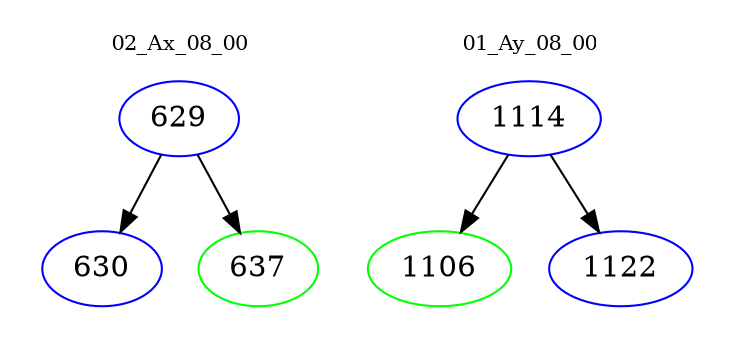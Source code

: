digraph{
subgraph cluster_0 {
color = white
label = "02_Ax_08_00";
fontsize=10;
T0_629 [label="629", color="blue"]
T0_629 -> T0_630 [color="black"]
T0_630 [label="630", color="blue"]
T0_629 -> T0_637 [color="black"]
T0_637 [label="637", color="green"]
}
subgraph cluster_1 {
color = white
label = "01_Ay_08_00";
fontsize=10;
T1_1114 [label="1114", color="blue"]
T1_1114 -> T1_1106 [color="black"]
T1_1106 [label="1106", color="green"]
T1_1114 -> T1_1122 [color="black"]
T1_1122 [label="1122", color="blue"]
}
}
